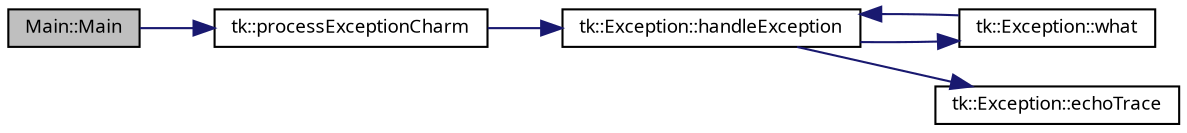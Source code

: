 digraph "Main::Main"
{
 // INTERACTIVE_SVG=YES
  bgcolor="transparent";
  edge [fontname="sans-serif",fontsize="9",labelfontname="sans-serif",labelfontsize="9"];
  node [fontname="sans-serif",fontsize="9",shape=record];
  rankdir="LR";
  Node1 [label="Main::Main",height=0.2,width=0.4,color="black", fillcolor="grey75", style="filled", fontcolor="black"];
  Node1 -> Node2 [color="midnightblue",fontsize="9",style="solid",fontname="sans-serif"];
  Node2 [label="tk::processExceptionCharm",height=0.2,width=0.4,color="black",URL="$namespacetk.html#af04df49334286e653e440035c499a8d1",tooltip="Process an exception from the Charm++ runtime system. "];
  Node2 -> Node3 [color="midnightblue",fontsize="9",style="solid",fontname="sans-serif"];
  Node3 [label="tk::Exception::handleException",height=0.2,width=0.4,color="black",URL="$classtk_1_1_exception.html#aef3989f5d076c0282329daa2a646b1c6",tooltip="Handle Exception. "];
  Node3 -> Node4 [color="midnightblue",fontsize="9",style="solid",fontname="sans-serif"];
  Node4 [label="tk::Exception::what",height=0.2,width=0.4,color="black",URL="$classtk_1_1_exception.html#a0bc4b622d95adf72e77f639fd6aefbbe"];
  Node4 -> Node3 [color="midnightblue",fontsize="9",style="solid",fontname="sans-serif"];
  Node3 -> Node5 [color="midnightblue",fontsize="9",style="solid",fontname="sans-serif"];
  Node5 [label="tk::Exception::echoTrace",height=0.2,width=0.4,color="black",URL="$classtk_1_1_exception.html#a98bc4bc0d8ef380a2b90c5815a80f53a",tooltip="Demangle and Echo call trace. "];
}
